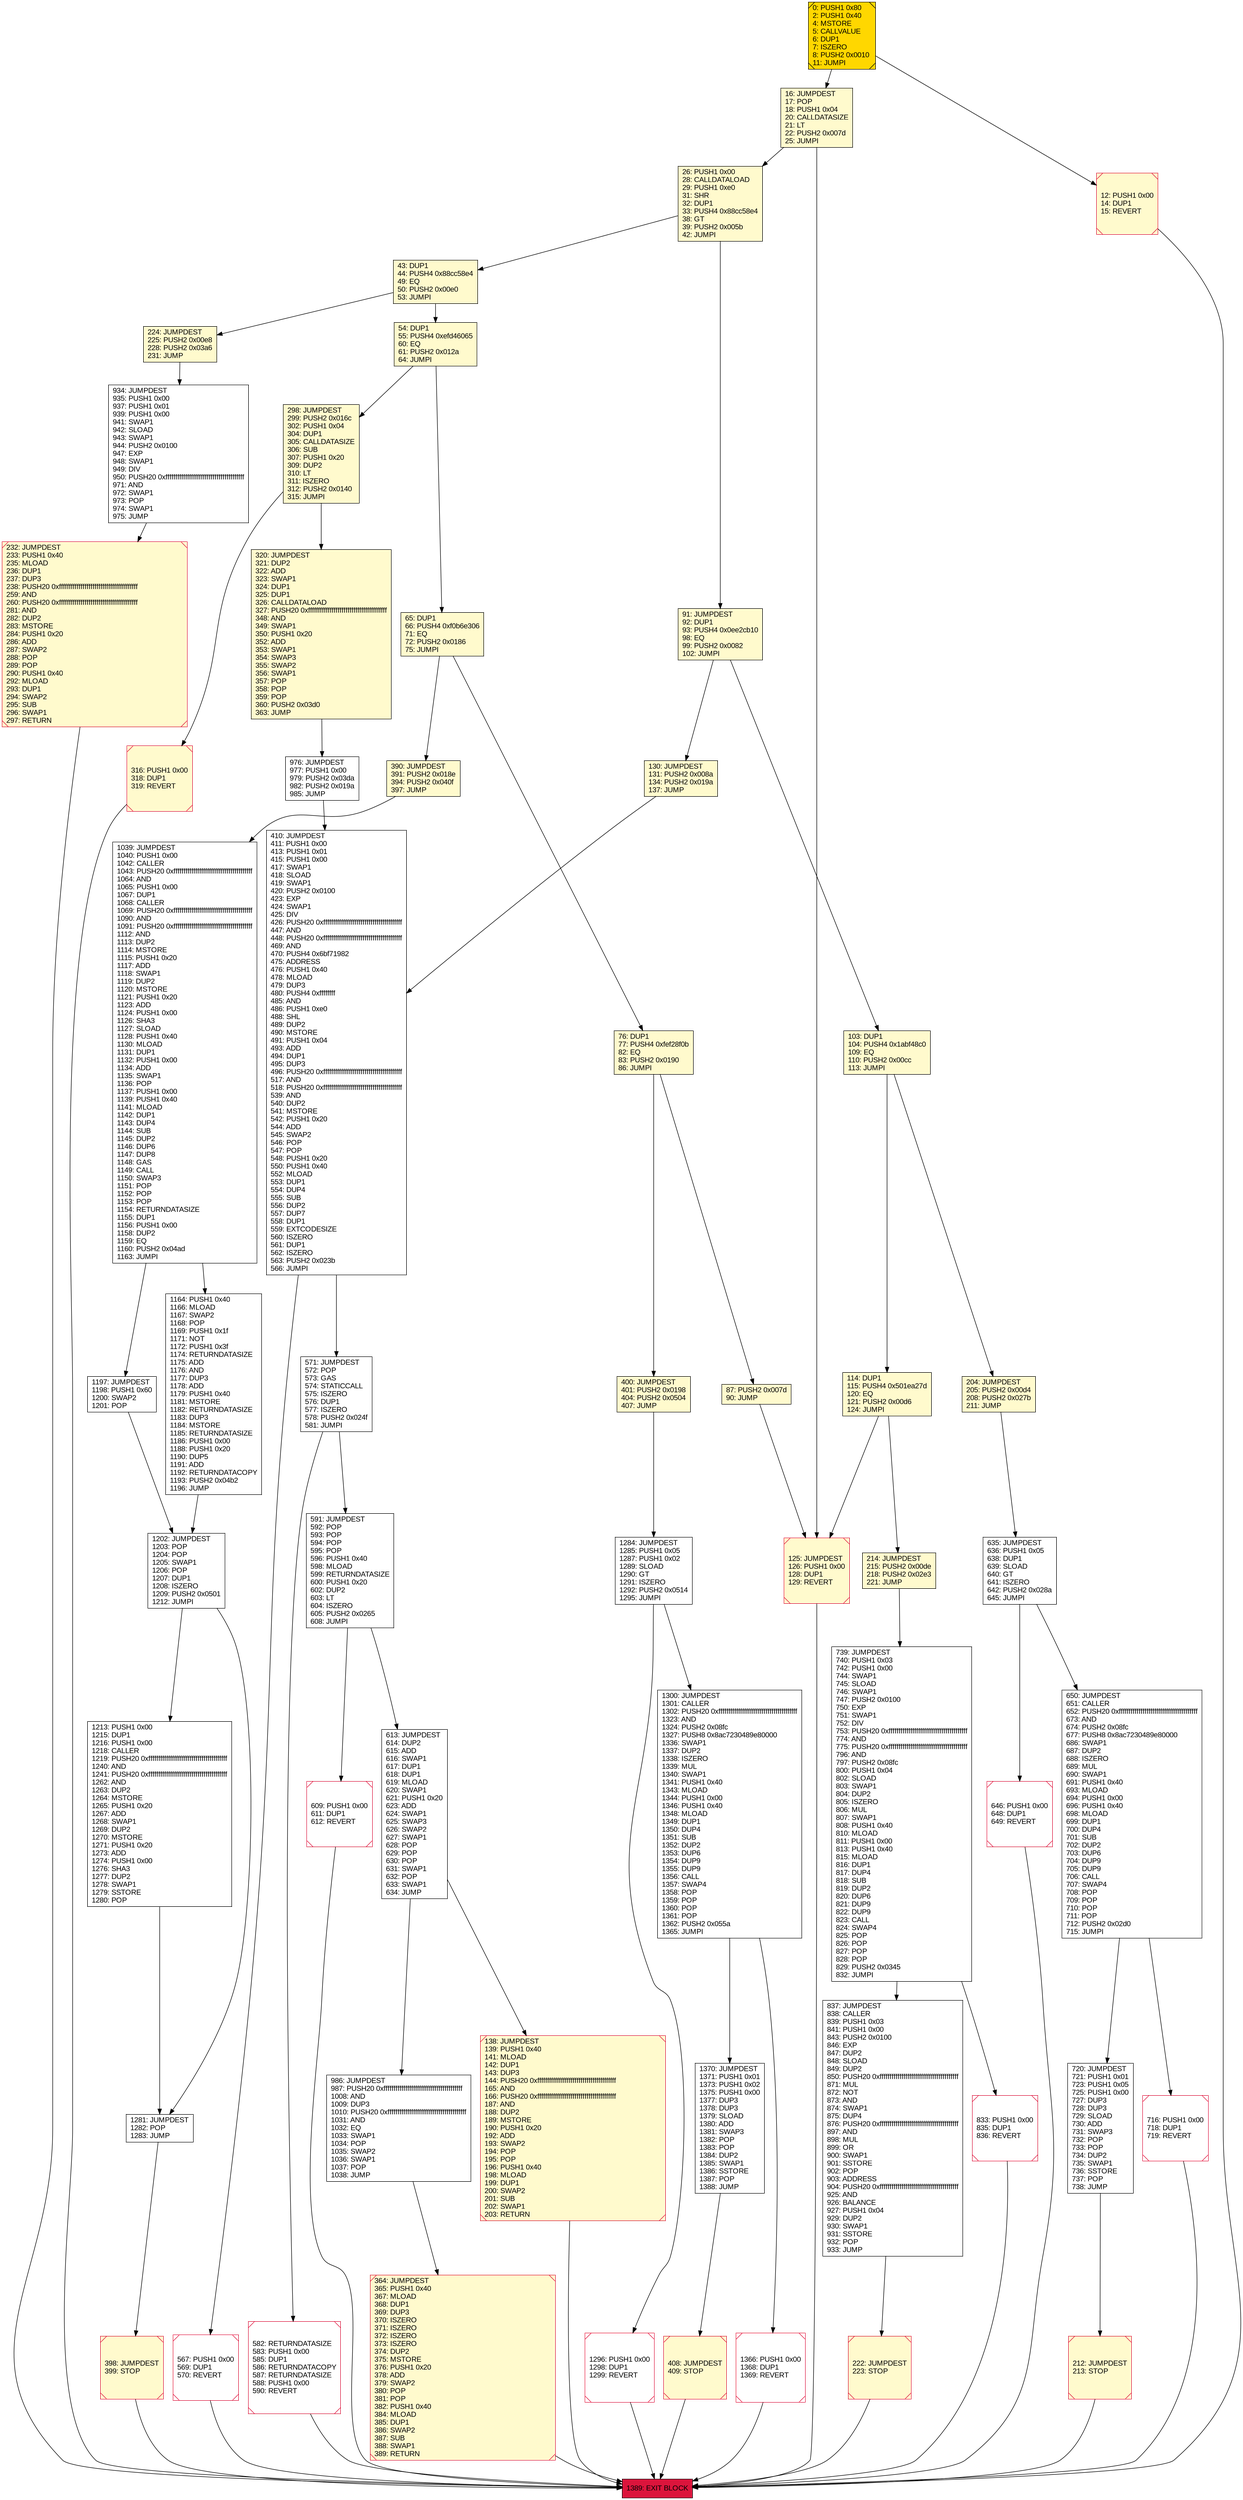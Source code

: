 digraph G {
bgcolor=transparent rankdir=UD;
node [shape=box style=filled color=black fillcolor=white fontname=arial fontcolor=black];
43 [label="43: DUP1\l44: PUSH4 0x88cc58e4\l49: EQ\l50: PUSH2 0x00e0\l53: JUMPI\l" fillcolor=lemonchiffon ];
650 [label="650: JUMPDEST\l651: CALLER\l652: PUSH20 0xffffffffffffffffffffffffffffffffffffffff\l673: AND\l674: PUSH2 0x08fc\l677: PUSH8 0x8ac7230489e80000\l686: SWAP1\l687: DUP2\l688: ISZERO\l689: MUL\l690: SWAP1\l691: PUSH1 0x40\l693: MLOAD\l694: PUSH1 0x00\l696: PUSH1 0x40\l698: MLOAD\l699: DUP1\l700: DUP4\l701: SUB\l702: DUP2\l703: DUP6\l704: DUP9\l705: DUP9\l706: CALL\l707: SWAP4\l708: POP\l709: POP\l710: POP\l711: POP\l712: PUSH2 0x02d0\l715: JUMPI\l" ];
76 [label="76: DUP1\l77: PUSH4 0xfef28f0b\l82: EQ\l83: PUSH2 0x0190\l86: JUMPI\l" fillcolor=lemonchiffon ];
87 [label="87: PUSH2 0x007d\l90: JUMP\l" fillcolor=lemonchiffon ];
54 [label="54: DUP1\l55: PUSH4 0xefd46065\l60: EQ\l61: PUSH2 0x012a\l64: JUMPI\l" fillcolor=lemonchiffon ];
408 [label="408: JUMPDEST\l409: STOP\l" fillcolor=lemonchiffon shape=Msquare color=crimson ];
986 [label="986: JUMPDEST\l987: PUSH20 0xffffffffffffffffffffffffffffffffffffffff\l1008: AND\l1009: DUP3\l1010: PUSH20 0xffffffffffffffffffffffffffffffffffffffff\l1031: AND\l1032: EQ\l1033: SWAP1\l1034: POP\l1035: SWAP2\l1036: SWAP1\l1037: POP\l1038: JUMP\l" ];
976 [label="976: JUMPDEST\l977: PUSH1 0x00\l979: PUSH2 0x03da\l982: PUSH2 0x019a\l985: JUMP\l" ];
91 [label="91: JUMPDEST\l92: DUP1\l93: PUSH4 0x0ee2cb10\l98: EQ\l99: PUSH2 0x0082\l102: JUMPI\l" fillcolor=lemonchiffon ];
567 [label="567: PUSH1 0x00\l569: DUP1\l570: REVERT\l" shape=Msquare color=crimson ];
0 [label="0: PUSH1 0x80\l2: PUSH1 0x40\l4: MSTORE\l5: CALLVALUE\l6: DUP1\l7: ISZERO\l8: PUSH2 0x0010\l11: JUMPI\l" fillcolor=lemonchiffon shape=Msquare fillcolor=gold ];
398 [label="398: JUMPDEST\l399: STOP\l" fillcolor=lemonchiffon shape=Msquare color=crimson ];
1284 [label="1284: JUMPDEST\l1285: PUSH1 0x05\l1287: PUSH1 0x02\l1289: SLOAD\l1290: GT\l1291: ISZERO\l1292: PUSH2 0x0514\l1295: JUMPI\l" ];
316 [label="316: PUSH1 0x00\l318: DUP1\l319: REVERT\l" fillcolor=lemonchiffon shape=Msquare color=crimson ];
591 [label="591: JUMPDEST\l592: POP\l593: POP\l594: POP\l595: POP\l596: PUSH1 0x40\l598: MLOAD\l599: RETURNDATASIZE\l600: PUSH1 0x20\l602: DUP2\l603: LT\l604: ISZERO\l605: PUSH2 0x0265\l608: JUMPI\l" ];
613 [label="613: JUMPDEST\l614: DUP2\l615: ADD\l616: SWAP1\l617: DUP1\l618: DUP1\l619: MLOAD\l620: SWAP1\l621: PUSH1 0x20\l623: ADD\l624: SWAP1\l625: SWAP3\l626: SWAP2\l627: SWAP1\l628: POP\l629: POP\l630: POP\l631: SWAP1\l632: POP\l633: SWAP1\l634: JUMP\l" ];
16 [label="16: JUMPDEST\l17: POP\l18: PUSH1 0x04\l20: CALLDATASIZE\l21: LT\l22: PUSH2 0x007d\l25: JUMPI\l" fillcolor=lemonchiffon ];
1164 [label="1164: PUSH1 0x40\l1166: MLOAD\l1167: SWAP2\l1168: POP\l1169: PUSH1 0x1f\l1171: NOT\l1172: PUSH1 0x3f\l1174: RETURNDATASIZE\l1175: ADD\l1176: AND\l1177: DUP3\l1178: ADD\l1179: PUSH1 0x40\l1181: MSTORE\l1182: RETURNDATASIZE\l1183: DUP3\l1184: MSTORE\l1185: RETURNDATASIZE\l1186: PUSH1 0x00\l1188: PUSH1 0x20\l1190: DUP5\l1191: ADD\l1192: RETURNDATACOPY\l1193: PUSH2 0x04b2\l1196: JUMP\l" ];
1300 [label="1300: JUMPDEST\l1301: CALLER\l1302: PUSH20 0xffffffffffffffffffffffffffffffffffffffff\l1323: AND\l1324: PUSH2 0x08fc\l1327: PUSH8 0x8ac7230489e80000\l1336: SWAP1\l1337: DUP2\l1338: ISZERO\l1339: MUL\l1340: SWAP1\l1341: PUSH1 0x40\l1343: MLOAD\l1344: PUSH1 0x00\l1346: PUSH1 0x40\l1348: MLOAD\l1349: DUP1\l1350: DUP4\l1351: SUB\l1352: DUP2\l1353: DUP6\l1354: DUP9\l1355: DUP9\l1356: CALL\l1357: SWAP4\l1358: POP\l1359: POP\l1360: POP\l1361: POP\l1362: PUSH2 0x055a\l1365: JUMPI\l" ];
1281 [label="1281: JUMPDEST\l1282: POP\l1283: JUMP\l" ];
646 [label="646: PUSH1 0x00\l648: DUP1\l649: REVERT\l" shape=Msquare color=crimson ];
298 [label="298: JUMPDEST\l299: PUSH2 0x016c\l302: PUSH1 0x04\l304: DUP1\l305: CALLDATASIZE\l306: SUB\l307: PUSH1 0x20\l309: DUP2\l310: LT\l311: ISZERO\l312: PUSH2 0x0140\l315: JUMPI\l" fillcolor=lemonchiffon ];
114 [label="114: DUP1\l115: PUSH4 0x501ea27d\l120: EQ\l121: PUSH2 0x00d6\l124: JUMPI\l" fillcolor=lemonchiffon ];
390 [label="390: JUMPDEST\l391: PUSH2 0x018e\l394: PUSH2 0x040f\l397: JUMP\l" fillcolor=lemonchiffon ];
12 [label="12: PUSH1 0x00\l14: DUP1\l15: REVERT\l" fillcolor=lemonchiffon shape=Msquare color=crimson ];
400 [label="400: JUMPDEST\l401: PUSH2 0x0198\l404: PUSH2 0x0504\l407: JUMP\l" fillcolor=lemonchiffon ];
26 [label="26: PUSH1 0x00\l28: CALLDATALOAD\l29: PUSH1 0xe0\l31: SHR\l32: DUP1\l33: PUSH4 0x88cc58e4\l38: GT\l39: PUSH2 0x005b\l42: JUMPI\l" fillcolor=lemonchiffon ];
1197 [label="1197: JUMPDEST\l1198: PUSH1 0x60\l1200: SWAP2\l1201: POP\l" ];
1296 [label="1296: PUSH1 0x00\l1298: DUP1\l1299: REVERT\l" shape=Msquare color=crimson ];
720 [label="720: JUMPDEST\l721: PUSH1 0x01\l723: PUSH1 0x05\l725: PUSH1 0x00\l727: DUP3\l728: DUP3\l729: SLOAD\l730: ADD\l731: SWAP3\l732: POP\l733: POP\l734: DUP2\l735: SWAP1\l736: SSTORE\l737: POP\l738: JUMP\l" ];
1213 [label="1213: PUSH1 0x00\l1215: DUP1\l1216: PUSH1 0x00\l1218: CALLER\l1219: PUSH20 0xffffffffffffffffffffffffffffffffffffffff\l1240: AND\l1241: PUSH20 0xffffffffffffffffffffffffffffffffffffffff\l1262: AND\l1263: DUP2\l1264: MSTORE\l1265: PUSH1 0x20\l1267: ADD\l1268: SWAP1\l1269: DUP2\l1270: MSTORE\l1271: PUSH1 0x20\l1273: ADD\l1274: PUSH1 0x00\l1276: SHA3\l1277: DUP2\l1278: SWAP1\l1279: SSTORE\l1280: POP\l" ];
232 [label="232: JUMPDEST\l233: PUSH1 0x40\l235: MLOAD\l236: DUP1\l237: DUP3\l238: PUSH20 0xffffffffffffffffffffffffffffffffffffffff\l259: AND\l260: PUSH20 0xffffffffffffffffffffffffffffffffffffffff\l281: AND\l282: DUP2\l283: MSTORE\l284: PUSH1 0x20\l286: ADD\l287: SWAP2\l288: POP\l289: POP\l290: PUSH1 0x40\l292: MLOAD\l293: DUP1\l294: SWAP2\l295: SUB\l296: SWAP1\l297: RETURN\l" fillcolor=lemonchiffon shape=Msquare color=crimson ];
410 [label="410: JUMPDEST\l411: PUSH1 0x00\l413: PUSH1 0x01\l415: PUSH1 0x00\l417: SWAP1\l418: SLOAD\l419: SWAP1\l420: PUSH2 0x0100\l423: EXP\l424: SWAP1\l425: DIV\l426: PUSH20 0xffffffffffffffffffffffffffffffffffffffff\l447: AND\l448: PUSH20 0xffffffffffffffffffffffffffffffffffffffff\l469: AND\l470: PUSH4 0x6bf71982\l475: ADDRESS\l476: PUSH1 0x40\l478: MLOAD\l479: DUP3\l480: PUSH4 0xffffffff\l485: AND\l486: PUSH1 0xe0\l488: SHL\l489: DUP2\l490: MSTORE\l491: PUSH1 0x04\l493: ADD\l494: DUP1\l495: DUP3\l496: PUSH20 0xffffffffffffffffffffffffffffffffffffffff\l517: AND\l518: PUSH20 0xffffffffffffffffffffffffffffffffffffffff\l539: AND\l540: DUP2\l541: MSTORE\l542: PUSH1 0x20\l544: ADD\l545: SWAP2\l546: POP\l547: POP\l548: PUSH1 0x20\l550: PUSH1 0x40\l552: MLOAD\l553: DUP1\l554: DUP4\l555: SUB\l556: DUP2\l557: DUP7\l558: DUP1\l559: EXTCODESIZE\l560: ISZERO\l561: DUP1\l562: ISZERO\l563: PUSH2 0x023b\l566: JUMPI\l" ];
212 [label="212: JUMPDEST\l213: STOP\l" fillcolor=lemonchiffon shape=Msquare color=crimson ];
609 [label="609: PUSH1 0x00\l611: DUP1\l612: REVERT\l" shape=Msquare color=crimson ];
224 [label="224: JUMPDEST\l225: PUSH2 0x00e8\l228: PUSH2 0x03a6\l231: JUMP\l" fillcolor=lemonchiffon ];
222 [label="222: JUMPDEST\l223: STOP\l" fillcolor=lemonchiffon shape=Msquare color=crimson ];
837 [label="837: JUMPDEST\l838: CALLER\l839: PUSH1 0x03\l841: PUSH1 0x00\l843: PUSH2 0x0100\l846: EXP\l847: DUP2\l848: SLOAD\l849: DUP2\l850: PUSH20 0xffffffffffffffffffffffffffffffffffffffff\l871: MUL\l872: NOT\l873: AND\l874: SWAP1\l875: DUP4\l876: PUSH20 0xffffffffffffffffffffffffffffffffffffffff\l897: AND\l898: MUL\l899: OR\l900: SWAP1\l901: SSTORE\l902: POP\l903: ADDRESS\l904: PUSH20 0xffffffffffffffffffffffffffffffffffffffff\l925: AND\l926: BALANCE\l927: PUSH1 0x04\l929: DUP2\l930: SWAP1\l931: SSTORE\l932: POP\l933: JUMP\l" ];
1202 [label="1202: JUMPDEST\l1203: POP\l1204: POP\l1205: SWAP1\l1206: POP\l1207: DUP1\l1208: ISZERO\l1209: PUSH2 0x0501\l1212: JUMPI\l" ];
130 [label="130: JUMPDEST\l131: PUSH2 0x008a\l134: PUSH2 0x019a\l137: JUMP\l" fillcolor=lemonchiffon ];
364 [label="364: JUMPDEST\l365: PUSH1 0x40\l367: MLOAD\l368: DUP1\l369: DUP3\l370: ISZERO\l371: ISZERO\l372: ISZERO\l373: ISZERO\l374: DUP2\l375: MSTORE\l376: PUSH1 0x20\l378: ADD\l379: SWAP2\l380: POP\l381: POP\l382: PUSH1 0x40\l384: MLOAD\l385: DUP1\l386: SWAP2\l387: SUB\l388: SWAP1\l389: RETURN\l" fillcolor=lemonchiffon shape=Msquare color=crimson ];
214 [label="214: JUMPDEST\l215: PUSH2 0x00de\l218: PUSH2 0x02e3\l221: JUMP\l" fillcolor=lemonchiffon ];
1370 [label="1370: JUMPDEST\l1371: PUSH1 0x01\l1373: PUSH1 0x02\l1375: PUSH1 0x00\l1377: DUP3\l1378: DUP3\l1379: SLOAD\l1380: ADD\l1381: SWAP3\l1382: POP\l1383: POP\l1384: DUP2\l1385: SWAP1\l1386: SSTORE\l1387: POP\l1388: JUMP\l" ];
635 [label="635: JUMPDEST\l636: PUSH1 0x05\l638: DUP1\l639: SLOAD\l640: GT\l641: ISZERO\l642: PUSH2 0x028a\l645: JUMPI\l" ];
138 [label="138: JUMPDEST\l139: PUSH1 0x40\l141: MLOAD\l142: DUP1\l143: DUP3\l144: PUSH20 0xffffffffffffffffffffffffffffffffffffffff\l165: AND\l166: PUSH20 0xffffffffffffffffffffffffffffffffffffffff\l187: AND\l188: DUP2\l189: MSTORE\l190: PUSH1 0x20\l192: ADD\l193: SWAP2\l194: POP\l195: POP\l196: PUSH1 0x40\l198: MLOAD\l199: DUP1\l200: SWAP2\l201: SUB\l202: SWAP1\l203: RETURN\l" fillcolor=lemonchiffon shape=Msquare color=crimson ];
571 [label="571: JUMPDEST\l572: POP\l573: GAS\l574: STATICCALL\l575: ISZERO\l576: DUP1\l577: ISZERO\l578: PUSH2 0x024f\l581: JUMPI\l" ];
582 [label="582: RETURNDATASIZE\l583: PUSH1 0x00\l585: DUP1\l586: RETURNDATACOPY\l587: RETURNDATASIZE\l588: PUSH1 0x00\l590: REVERT\l" shape=Msquare color=crimson ];
833 [label="833: PUSH1 0x00\l835: DUP1\l836: REVERT\l" shape=Msquare color=crimson ];
103 [label="103: DUP1\l104: PUSH4 0x1abf48c0\l109: EQ\l110: PUSH2 0x00cc\l113: JUMPI\l" fillcolor=lemonchiffon ];
320 [label="320: JUMPDEST\l321: DUP2\l322: ADD\l323: SWAP1\l324: DUP1\l325: DUP1\l326: CALLDATALOAD\l327: PUSH20 0xffffffffffffffffffffffffffffffffffffffff\l348: AND\l349: SWAP1\l350: PUSH1 0x20\l352: ADD\l353: SWAP1\l354: SWAP3\l355: SWAP2\l356: SWAP1\l357: POP\l358: POP\l359: POP\l360: PUSH2 0x03d0\l363: JUMP\l" fillcolor=lemonchiffon ];
934 [label="934: JUMPDEST\l935: PUSH1 0x00\l937: PUSH1 0x01\l939: PUSH1 0x00\l941: SWAP1\l942: SLOAD\l943: SWAP1\l944: PUSH2 0x0100\l947: EXP\l948: SWAP1\l949: DIV\l950: PUSH20 0xffffffffffffffffffffffffffffffffffffffff\l971: AND\l972: SWAP1\l973: POP\l974: SWAP1\l975: JUMP\l" ];
204 [label="204: JUMPDEST\l205: PUSH2 0x00d4\l208: PUSH2 0x027b\l211: JUMP\l" fillcolor=lemonchiffon ];
1389 [label="1389: EXIT BLOCK\l" fillcolor=crimson ];
716 [label="716: PUSH1 0x00\l718: DUP1\l719: REVERT\l" shape=Msquare color=crimson ];
1366 [label="1366: PUSH1 0x00\l1368: DUP1\l1369: REVERT\l" shape=Msquare color=crimson ];
125 [label="125: JUMPDEST\l126: PUSH1 0x00\l128: DUP1\l129: REVERT\l" fillcolor=lemonchiffon shape=Msquare color=crimson ];
65 [label="65: DUP1\l66: PUSH4 0xf0b6e306\l71: EQ\l72: PUSH2 0x0186\l75: JUMPI\l" fillcolor=lemonchiffon ];
1039 [label="1039: JUMPDEST\l1040: PUSH1 0x00\l1042: CALLER\l1043: PUSH20 0xffffffffffffffffffffffffffffffffffffffff\l1064: AND\l1065: PUSH1 0x00\l1067: DUP1\l1068: CALLER\l1069: PUSH20 0xffffffffffffffffffffffffffffffffffffffff\l1090: AND\l1091: PUSH20 0xffffffffffffffffffffffffffffffffffffffff\l1112: AND\l1113: DUP2\l1114: MSTORE\l1115: PUSH1 0x20\l1117: ADD\l1118: SWAP1\l1119: DUP2\l1120: MSTORE\l1121: PUSH1 0x20\l1123: ADD\l1124: PUSH1 0x00\l1126: SHA3\l1127: SLOAD\l1128: PUSH1 0x40\l1130: MLOAD\l1131: DUP1\l1132: PUSH1 0x00\l1134: ADD\l1135: SWAP1\l1136: POP\l1137: PUSH1 0x00\l1139: PUSH1 0x40\l1141: MLOAD\l1142: DUP1\l1143: DUP4\l1144: SUB\l1145: DUP2\l1146: DUP6\l1147: DUP8\l1148: GAS\l1149: CALL\l1150: SWAP3\l1151: POP\l1152: POP\l1153: POP\l1154: RETURNDATASIZE\l1155: DUP1\l1156: PUSH1 0x00\l1158: DUP2\l1159: EQ\l1160: PUSH2 0x04ad\l1163: JUMPI\l" ];
739 [label="739: JUMPDEST\l740: PUSH1 0x03\l742: PUSH1 0x00\l744: SWAP1\l745: SLOAD\l746: SWAP1\l747: PUSH2 0x0100\l750: EXP\l751: SWAP1\l752: DIV\l753: PUSH20 0xffffffffffffffffffffffffffffffffffffffff\l774: AND\l775: PUSH20 0xffffffffffffffffffffffffffffffffffffffff\l796: AND\l797: PUSH2 0x08fc\l800: PUSH1 0x04\l802: SLOAD\l803: SWAP1\l804: DUP2\l805: ISZERO\l806: MUL\l807: SWAP1\l808: PUSH1 0x40\l810: MLOAD\l811: PUSH1 0x00\l813: PUSH1 0x40\l815: MLOAD\l816: DUP1\l817: DUP4\l818: SUB\l819: DUP2\l820: DUP6\l821: DUP9\l822: DUP9\l823: CALL\l824: SWAP4\l825: POP\l826: POP\l827: POP\l828: POP\l829: PUSH2 0x0345\l832: JUMPI\l" ];
591 -> 613;
716 -> 1389;
837 -> 222;
76 -> 87;
571 -> 582;
103 -> 204;
43 -> 54;
16 -> 26;
833 -> 1389;
130 -> 410;
613 -> 986;
125 -> 1389;
410 -> 571;
1366 -> 1389;
739 -> 833;
1213 -> 1281;
54 -> 298;
222 -> 1389;
76 -> 400;
214 -> 739;
224 -> 934;
212 -> 1389;
609 -> 1389;
1284 -> 1296;
26 -> 43;
582 -> 1389;
204 -> 635;
400 -> 1284;
0 -> 12;
138 -> 1389;
298 -> 316;
739 -> 837;
650 -> 720;
1284 -> 1300;
0 -> 16;
26 -> 91;
1281 -> 398;
364 -> 1389;
12 -> 1389;
91 -> 130;
571 -> 591;
613 -> 138;
103 -> 114;
646 -> 1389;
43 -> 224;
298 -> 320;
976 -> 410;
114 -> 125;
390 -> 1039;
635 -> 650;
65 -> 390;
1300 -> 1366;
1039 -> 1197;
232 -> 1389;
410 -> 567;
1370 -> 408;
16 -> 125;
1296 -> 1389;
591 -> 609;
934 -> 232;
986 -> 364;
1039 -> 1164;
408 -> 1389;
1197 -> 1202;
650 -> 716;
1164 -> 1202;
320 -> 976;
1202 -> 1281;
54 -> 65;
316 -> 1389;
1300 -> 1370;
635 -> 646;
720 -> 212;
91 -> 103;
1202 -> 1213;
398 -> 1389;
567 -> 1389;
65 -> 76;
114 -> 214;
87 -> 125;
}